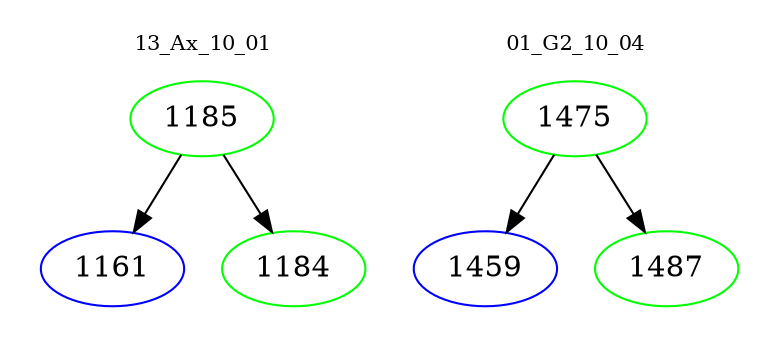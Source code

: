 digraph{
subgraph cluster_0 {
color = white
label = "13_Ax_10_01";
fontsize=10;
T0_1185 [label="1185", color="green"]
T0_1185 -> T0_1161 [color="black"]
T0_1161 [label="1161", color="blue"]
T0_1185 -> T0_1184 [color="black"]
T0_1184 [label="1184", color="green"]
}
subgraph cluster_1 {
color = white
label = "01_G2_10_04";
fontsize=10;
T1_1475 [label="1475", color="green"]
T1_1475 -> T1_1459 [color="black"]
T1_1459 [label="1459", color="blue"]
T1_1475 -> T1_1487 [color="black"]
T1_1487 [label="1487", color="green"]
}
}
